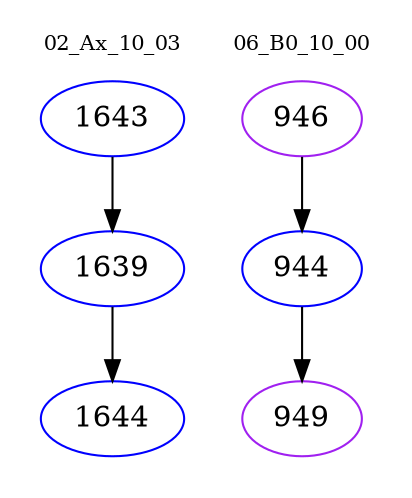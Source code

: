 digraph{
subgraph cluster_0 {
color = white
label = "02_Ax_10_03";
fontsize=10;
T0_1643 [label="1643", color="blue"]
T0_1643 -> T0_1639 [color="black"]
T0_1639 [label="1639", color="blue"]
T0_1639 -> T0_1644 [color="black"]
T0_1644 [label="1644", color="blue"]
}
subgraph cluster_1 {
color = white
label = "06_B0_10_00";
fontsize=10;
T1_946 [label="946", color="purple"]
T1_946 -> T1_944 [color="black"]
T1_944 [label="944", color="blue"]
T1_944 -> T1_949 [color="black"]
T1_949 [label="949", color="purple"]
}
}
